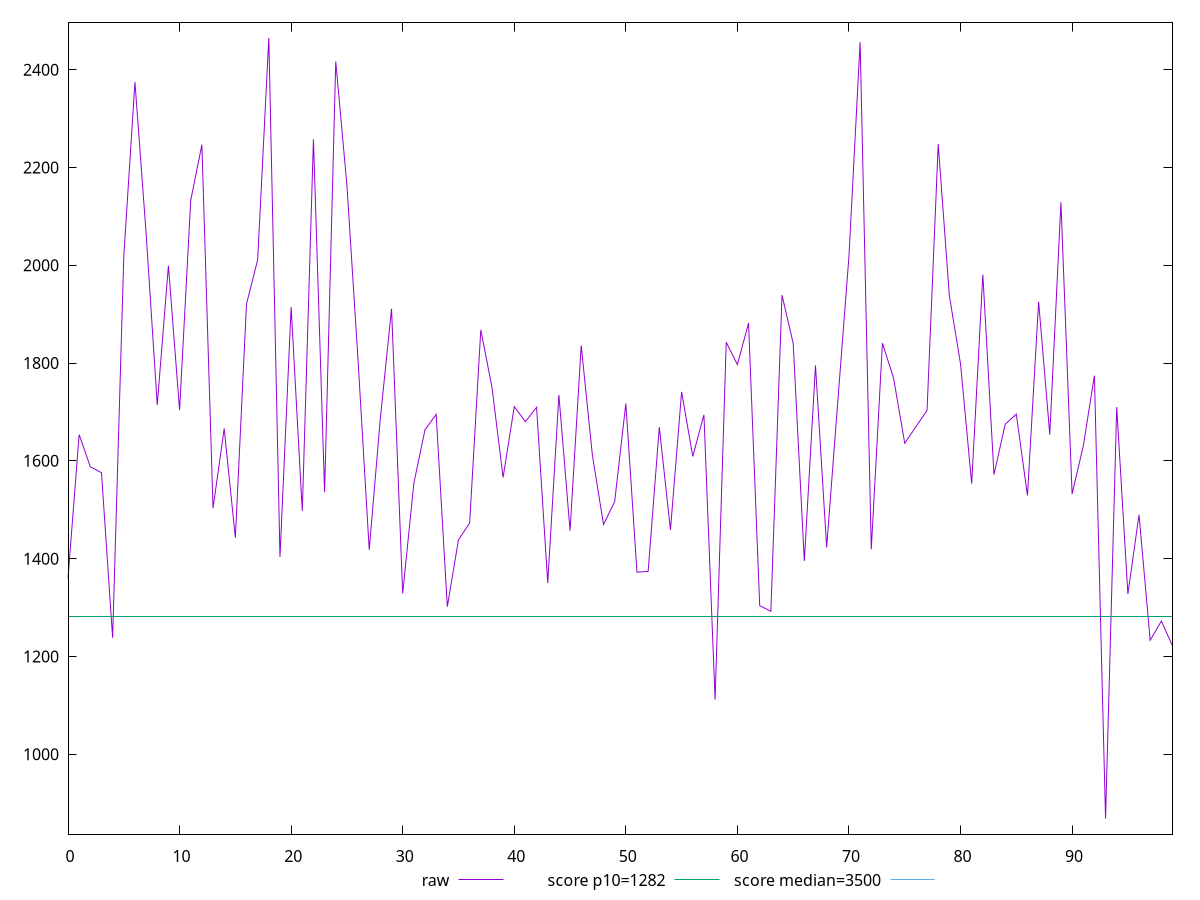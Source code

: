 reset

$raw <<EOF
0 1360.372
1 1653.7200000000003
2 1587.807999999999
3 1575.8079999999995
4 1238.3479999999995
5 2018.3999999999992
6 2374.5919999999987
7 2065.8239999999996
8 1714.4639999999993
9 1999.0439999999992
10 1703.7639999999992
11 2132.623999999998
12 2246.5599999999986
13 1503.2399999999986
14 1666.0799999999992
15 1442.8639999999998
16 1920.9319999999993
17 2011.1119999999971
18 2465.0039999999985
19 1403.428
20 1914.5319999999983
21 1497.692
22 2257.592
23 1536.0519999999992
24 2416.6759999999995
25 2163.728
26 1804.9399999999996
27 1418.0639999999994
28 1687.783999999999
29 1911.0159999999998
30 1328.8719999999992
31 1554.2479999999991
32 1663.7799999999988
33 1694.9479999999994
34 1301.8319999999992
35 1438.6079999999993
36 1472.824
37 1867.803999999998
38 1750.7439999999995
39 1566.1879999999985
40 1710.9839999999983
41 1680.0839999999982
42 1709.5399999999988
43 1349.9639999999988
44 1734.7359999999994
45 1457.3639999999996
46 1835.8759999999986
47 1612.2919999999976
48 1469.8599999999983
49 1516.7439999999995
50 1717.2080000000014
51 1372.351999999999
52 1373.9279999999997
53 1668.891999999999
54 1458.6679999999994
55 1741.1479999999992
56 1609.0159999999992
57 1694.1519999999987
58 1111.671999999999
59 1842.7000000000005
60 1796.8959999999984
61 1881.8400000000004
62 1303.8879999999995
63 1292.4159999999993
64 1938.9959999999996
65 1840.2040000000002
66 1395.3639999999996
67 1795.0560000000003
68 1423.1079999999988
69 1721.4319999999993
70 2018.5399999999981
71 2456.5159999999983
72 1419.1959999999992
73 1840.619999999998
74 1769.2239999999995
75 1636.131999999999
76 1669.7279999999994
77 1703.4199999999987
78 2247.763999999999
79 1937.7799999999993
80 1798.4879999999996
81 1553.404
82 1980.9799999999982
83 1571.9279999999997
84 1674.6559999999995
85 1695.7279999999996
86 1529.0159999999992
87 1925.5279999999998
88 1653.671999999999
89 2128.9559999999988
90 1532.3879999999992
91 1630.0759999999996
92 1774.196
93 868.5639999999995
94 1709.9959999999987
95 1327.6479999999992
96 1489.755999999999
97 1233.0480000000002
98 1272.3919999999994
99 1221.6199999999988
EOF

set key outside below
set xrange [0:99]
set yrange [836.6351999999995:2496.9327999999987]
set trange [836.6351999999995:2496.9327999999987]
set terminal svg size 640, 500 enhanced background rgb 'white'
set output "reports/report_00027_2021-02-24T12-40-31.850Z/bootup-time/samples/music/raw/values.svg"

plot $raw title "raw" with line, \
     1282 title "score p10=1282", \
     3500 title "score median=3500"

reset
